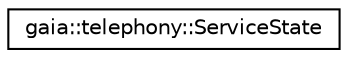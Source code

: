 digraph G
{
  edge [fontname="Helvetica",fontsize="10",labelfontname="Helvetica",labelfontsize="10"];
  node [fontname="Helvetica",fontsize="10",shape=record];
  rankdir=LR;
  Node1 [label="gaia::telephony::ServiceState",height=0.2,width=0.4,color="black", fillcolor="white", style="filled",URL="$dd/d34/classgaia_1_1telephony_1_1_service_state.html",tooltip="Contains phone state and service related information."];
}
